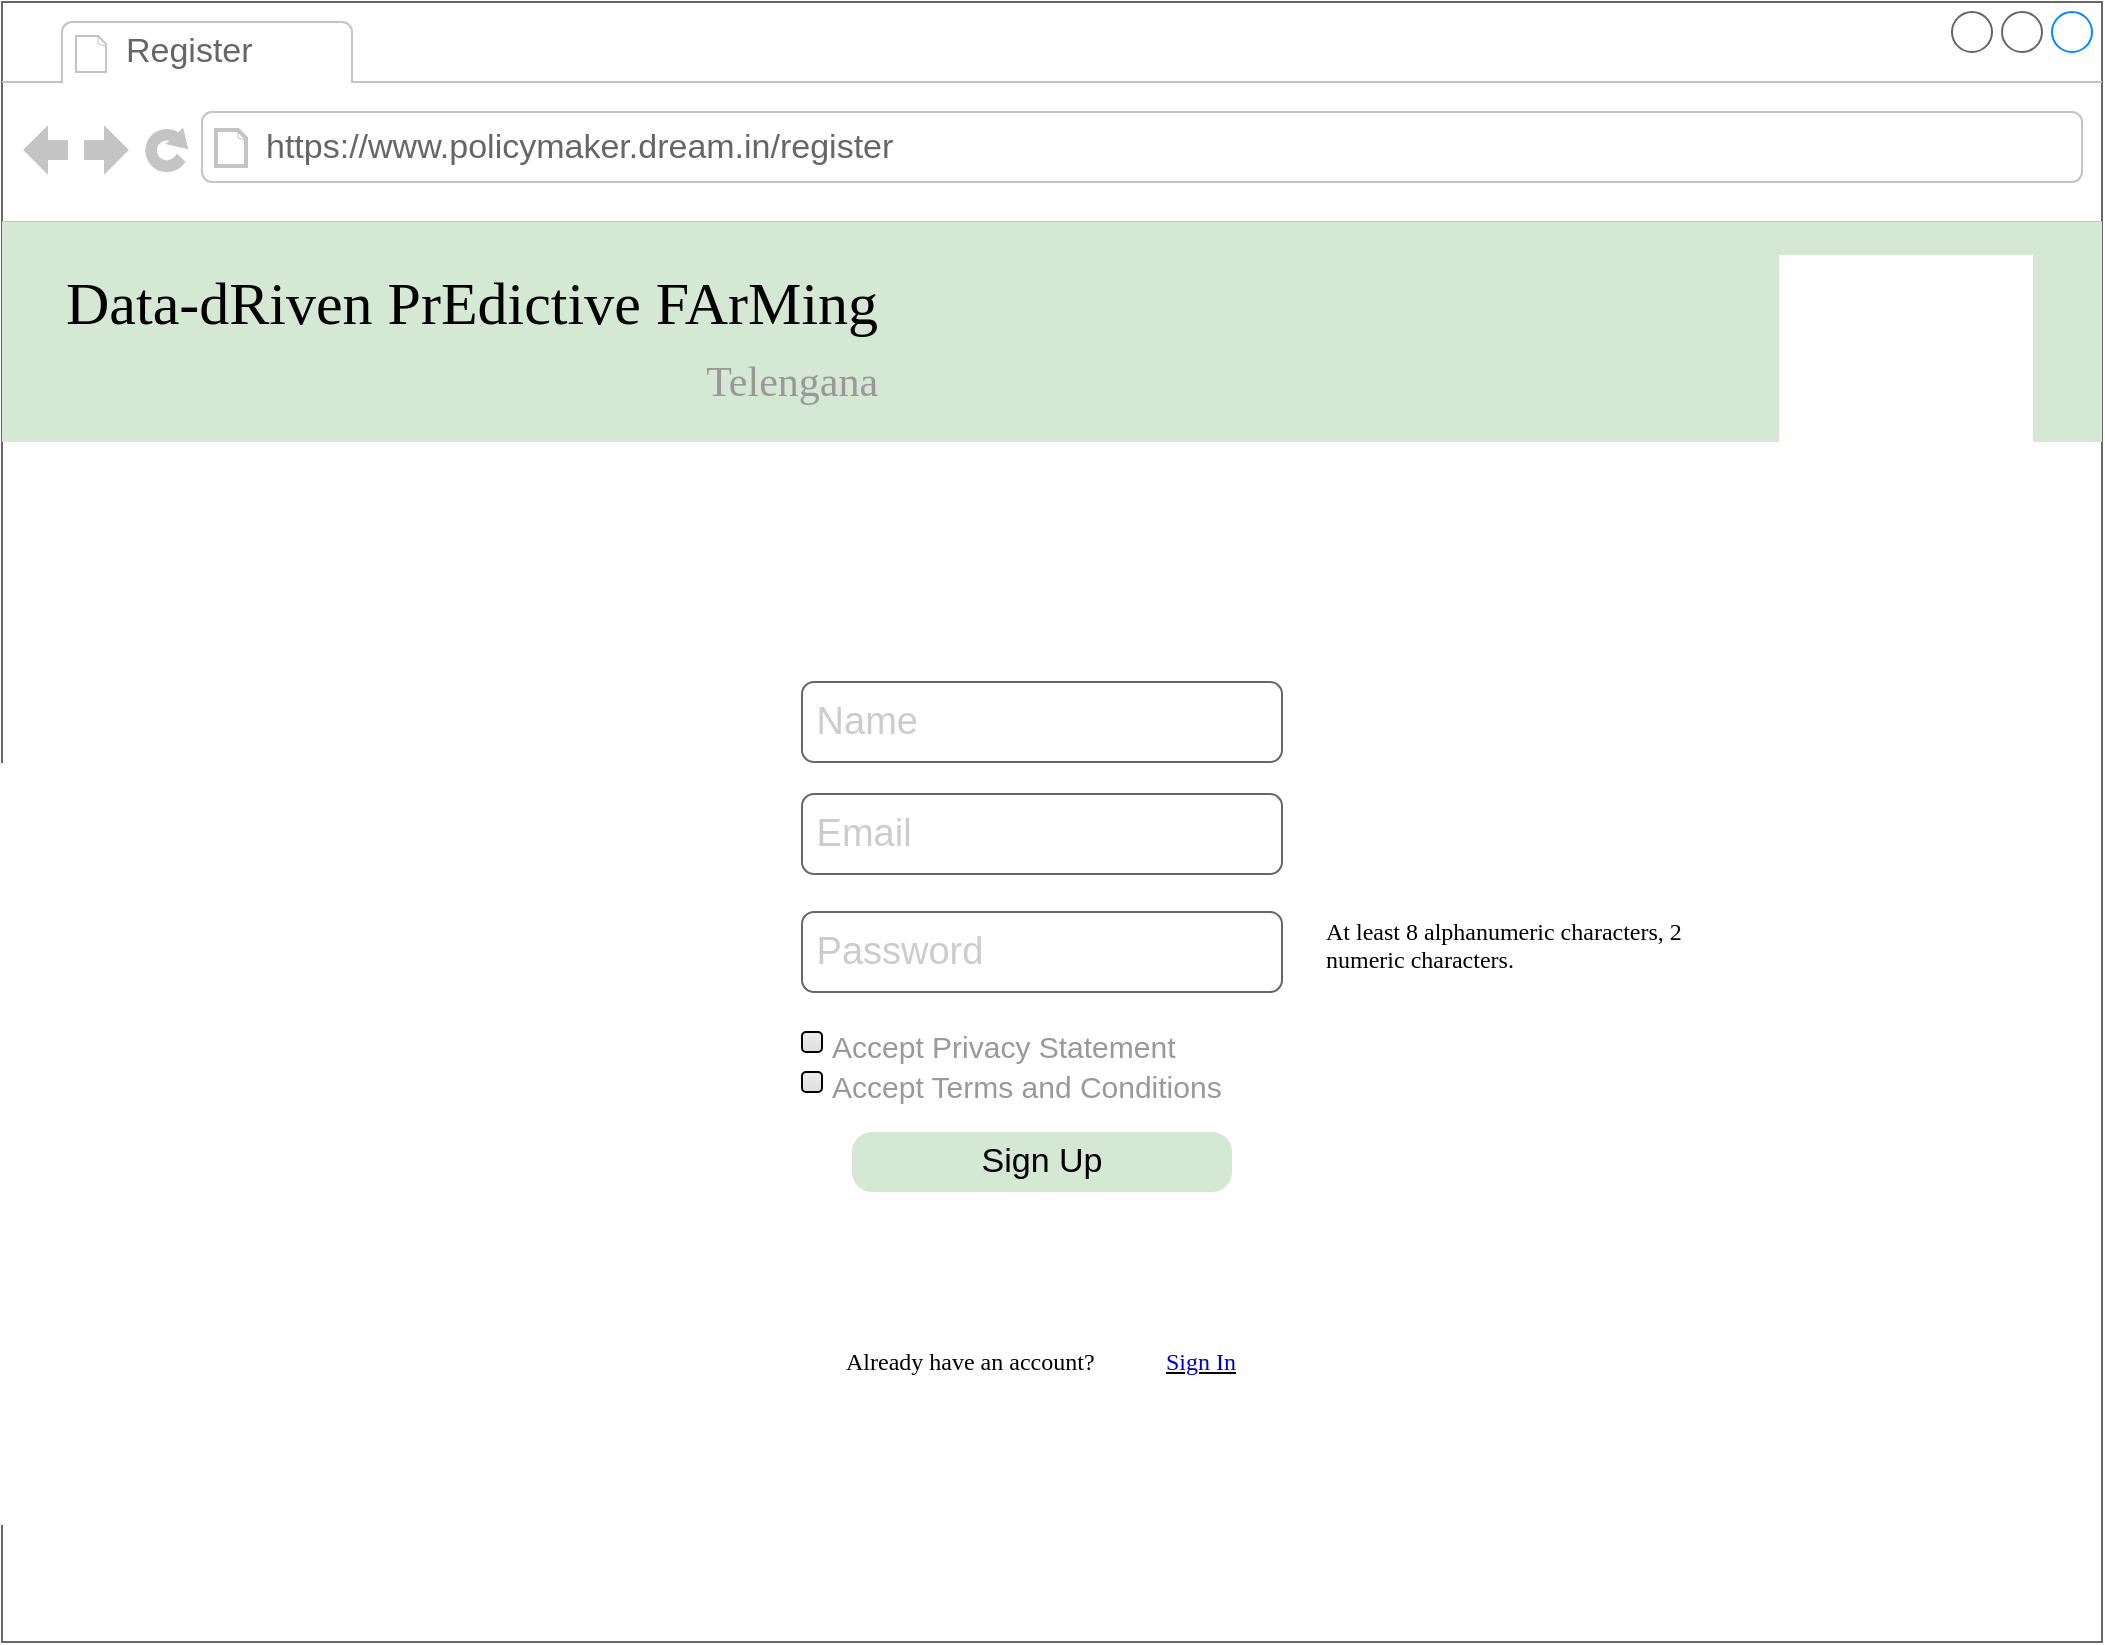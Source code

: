 <mxfile version="16.0.0" type="device" pages="3"><diagram name="register" id="ag2M4AuFdug-l2CrF-JV"><mxGraphModel dx="1577" dy="852" grid="1" gridSize="10" guides="1" tooltips="1" connect="1" arrows="1" fold="1" page="1" pageScale="1" pageWidth="1100" pageHeight="850" background="#ffffff" math="0" shadow="0"><root><mxCell id="NBqK1q27m73L2zQwtlXn-0"/><mxCell id="NBqK1q27m73L2zQwtlXn-1" parent="NBqK1q27m73L2zQwtlXn-0"/><mxCell id="NBqK1q27m73L2zQwtlXn-2" value="" style="strokeWidth=1;shadow=0;dashed=0;align=center;html=1;shape=mxgraph.mockup.containers.browserWindow;rSize=0;strokeColor=#666666;mainText=,;recursiveResize=0;rounded=0;labelBackgroundColor=none;fontFamily=Verdana;fontSize=12" vertex="1" parent="NBqK1q27m73L2zQwtlXn-1"><mxGeometry x="30" y="20" width="1050" height="820" as="geometry"/></mxCell><mxCell id="NBqK1q27m73L2zQwtlXn-3" value="Register" style="strokeWidth=1;shadow=0;dashed=0;align=center;html=1;shape=mxgraph.mockup.containers.anchor;fontSize=17;fontColor=#666666;align=left;" vertex="1" parent="NBqK1q27m73L2zQwtlXn-2"><mxGeometry x="60" y="12" width="110" height="26" as="geometry"/></mxCell><mxCell id="NBqK1q27m73L2zQwtlXn-4" value="https://www.policymaker.dream.in/register" style="strokeWidth=1;shadow=0;dashed=0;align=center;html=1;shape=mxgraph.mockup.containers.anchor;rSize=0;fontSize=17;fontColor=#666666;align=left;" vertex="1" parent="NBqK1q27m73L2zQwtlXn-2"><mxGeometry x="130" y="60" width="250" height="26" as="geometry"/></mxCell><mxCell id="NBqK1q27m73L2zQwtlXn-5" value="Sign Up" style="strokeWidth=1;shadow=0;dashed=0;align=center;html=1;shape=mxgraph.mockup.buttons.button;strokeColor=none;mainText=;buttonStyle=round;fontSize=17;fontStyle=0;fillColor=#d5e8d4;whiteSpace=wrap;rounded=0;labelBackgroundColor=none;" vertex="1" parent="NBqK1q27m73L2zQwtlXn-2"><mxGeometry x="425" y="565" width="190" height="30" as="geometry"/></mxCell><mxCell id="NBqK1q27m73L2zQwtlXn-6" value="&lt;font style=&quot;font-size: 19px&quot; color=&quot;#cccccc&quot;&gt;&amp;nbsp;Email&lt;/font&gt;" style="rounded=1;whiteSpace=wrap;html=1;fillColor=none;fontColor=#333333;strokeColor=#666666;align=left;" vertex="1" parent="NBqK1q27m73L2zQwtlXn-2"><mxGeometry x="400" y="396" width="240" height="40" as="geometry"/></mxCell><mxCell id="NBqK1q27m73L2zQwtlXn-7" value="&lt;font style=&quot;font-size: 19px&quot; color=&quot;#cccccc&quot;&gt;&amp;nbsp;Password&lt;/font&gt;" style="rounded=1;whiteSpace=wrap;html=1;fillColor=none;fontColor=#333333;strokeColor=#666666;align=left;" vertex="1" parent="NBqK1q27m73L2zQwtlXn-2"><mxGeometry x="400" y="455" width="240" height="40" as="geometry"/></mxCell><mxCell id="NBqK1q27m73L2zQwtlXn-8" value="Already have an account?" style="text;html=1;points=[];align=left;verticalAlign=top;spacingTop=-4;fontSize=12;fontFamily=Verdana;whiteSpace=wrap;" vertex="1" parent="NBqK1q27m73L2zQwtlXn-2"><mxGeometry x="420" y="670" width="160" height="20" as="geometry"/></mxCell><mxCell id="NBqK1q27m73L2zQwtlXn-9" value="&lt;u&gt;&lt;font color=&quot;#0000cc&quot;&gt;Sign In&lt;/font&gt;&lt;/u&gt;" style="text;html=1;points=[];align=left;verticalAlign=top;spacingTop=-4;fontSize=12;fontFamily=Verdana;whiteSpace=wrap;" vertex="1" parent="NBqK1q27m73L2zQwtlXn-2"><mxGeometry x="580" y="670" width="160" height="20" as="geometry"/></mxCell><mxCell id="NBqK1q27m73L2zQwtlXn-10" value="" style="rounded=0;whiteSpace=wrap;html=1;fontSize=21;fillColor=#d5e8d4;strokeColor=none;" vertex="1" parent="NBqK1q27m73L2zQwtlXn-2"><mxGeometry y="110" width="1050" height="110" as="geometry"/></mxCell><mxCell id="NBqK1q27m73L2zQwtlXn-11" value="Data-dRiven PrEdictive FArMing&lt;br&gt;&lt;div style=&quot;text-align: right&quot;&gt;&lt;font style=&quot;font-size: 21px&quot; color=&quot;#999999&quot;&gt;Telengana&lt;/font&gt;&lt;/div&gt;" style="text;html=1;points=[];align=left;verticalAlign=top;spacingTop=-4;fontSize=30;fontFamily=Verdana" vertex="1" parent="NBqK1q27m73L2zQwtlXn-2"><mxGeometry x="30" y="130" width="480" height="50" as="geometry"/></mxCell><mxCell id="JqfAiYCpXnBxCOpRz1VP-0" value="&lt;font style=&quot;font-size: 19px&quot; color=&quot;#cccccc&quot;&gt;&amp;nbsp;Name&lt;/font&gt;" style="rounded=1;whiteSpace=wrap;html=1;fillColor=none;fontColor=#333333;strokeColor=#666666;align=left;" vertex="1" parent="NBqK1q27m73L2zQwtlXn-2"><mxGeometry x="400" y="340" width="240" height="40" as="geometry"/></mxCell><mxCell id="gg7EY0aBaf_3yl4gus6k-0" value="At least 8 alphanumeric characters, 2 numeric characters." style="text;html=1;points=[];align=left;verticalAlign=top;spacingTop=-4;fontSize=12;fontFamily=Verdana;whiteSpace=wrap;" vertex="1" parent="NBqK1q27m73L2zQwtlXn-2"><mxGeometry x="660" y="455" width="220" height="40" as="geometry"/></mxCell><mxCell id="HnztFgkGzVxViQev_4b0-1" value="&lt;font style=&quot;font-size: 15px&quot; color=&quot;#999999&quot;&gt;Accept Terms and Conditions&lt;/font&gt;" style="html=1;shadow=0;dashed=0;shape=mxgraph.bootstrap.checkbox2;labelPosition=right;verticalLabelPosition=middle;align=left;verticalAlign=middle;gradientColor=#DEDEDE;fillColor=#EDEDED;checked=0;spacing=5;fontColor=#6C767D;checkedFill=#0085FC;checkedStroke=#ffffff;sketch=0;fontSize=21;" vertex="1" parent="NBqK1q27m73L2zQwtlXn-2"><mxGeometry x="400" y="535" width="10" height="10" as="geometry"/></mxCell><mxCell id="HnztFgkGzVxViQev_4b0-3" value="&lt;span style=&quot;font-size: 15px&quot;&gt;&lt;font color=&quot;#999999&quot;&gt;Accept Privacy Statement&lt;/font&gt;&lt;/span&gt;" style="html=1;shadow=0;dashed=0;shape=mxgraph.bootstrap.checkbox2;labelPosition=right;verticalLabelPosition=middle;align=left;verticalAlign=middle;gradientColor=#DEDEDE;fillColor=#EDEDED;checked=0;spacing=5;fontColor=#6C767D;checkedFill=#0085FC;checkedStroke=#ffffff;sketch=0;fontSize=21;" vertex="1" parent="NBqK1q27m73L2zQwtlXn-2"><mxGeometry x="400" y="515" width="10" height="10" as="geometry"/></mxCell></root></mxGraphModel></diagram><diagram name="login" id="bBtPithuGJvf-bLmKpR9"><mxGraphModel dx="1720" dy="929" grid="1" gridSize="10" guides="1" tooltips="1" connect="1" arrows="1" fold="1" page="1" pageScale="1" pageWidth="1100" pageHeight="850" background="#ffffff" math="0" shadow="0"><root><mxCell id="IIv4aoGruXzVyJvrTSg5-0"/><mxCell id="IIv4aoGruXzVyJvrTSg5-1" parent="IIv4aoGruXzVyJvrTSg5-0"/><mxCell id="IIv4aoGruXzVyJvrTSg5-2" value="" style="strokeWidth=1;shadow=0;dashed=0;align=center;html=1;shape=mxgraph.mockup.containers.browserWindow;rSize=0;strokeColor=#666666;mainText=,;recursiveResize=0;rounded=0;labelBackgroundColor=none;fontFamily=Verdana;fontSize=12" vertex="1" parent="IIv4aoGruXzVyJvrTSg5-1"><mxGeometry x="30" y="20" width="1050" height="820" as="geometry"/></mxCell><mxCell id="IIv4aoGruXzVyJvrTSg5-3" value="Login" style="strokeWidth=1;shadow=0;dashed=0;align=center;html=1;shape=mxgraph.mockup.containers.anchor;fontSize=17;fontColor=#666666;align=left;" vertex="1" parent="IIv4aoGruXzVyJvrTSg5-2"><mxGeometry x="60" y="12" width="110" height="26" as="geometry"/></mxCell><mxCell id="IIv4aoGruXzVyJvrTSg5-4" value="https://www.policymaker.dream.in/login" style="strokeWidth=1;shadow=0;dashed=0;align=center;html=1;shape=mxgraph.mockup.containers.anchor;rSize=0;fontSize=17;fontColor=#666666;align=left;" vertex="1" parent="IIv4aoGruXzVyJvrTSg5-2"><mxGeometry x="130" y="60" width="250" height="26" as="geometry"/></mxCell><mxCell id="IIv4aoGruXzVyJvrTSg5-18" value="Sign In" style="strokeWidth=1;shadow=0;dashed=0;align=center;html=1;shape=mxgraph.mockup.buttons.button;strokeColor=none;mainText=;buttonStyle=round;fontSize=17;fontStyle=0;fillColor=#d5e8d4;whiteSpace=wrap;rounded=0;labelBackgroundColor=none;" vertex="1" parent="IIv4aoGruXzVyJvrTSg5-2"><mxGeometry x="425" y="480" width="190" height="30" as="geometry"/></mxCell><mxCell id="oXUL8q1n8pQzmbFwrE-W-0" value="&lt;font style=&quot;font-size: 19px&quot; color=&quot;#cccccc&quot;&gt;&amp;nbsp;Email&lt;/font&gt;" style="rounded=1;whiteSpace=wrap;html=1;fillColor=none;fontColor=#333333;strokeColor=#666666;align=left;" vertex="1" parent="IIv4aoGruXzVyJvrTSg5-2"><mxGeometry x="400" y="360" width="240" height="40" as="geometry"/></mxCell><mxCell id="oXUL8q1n8pQzmbFwrE-W-6" value="&lt;font style=&quot;font-size: 19px&quot; color=&quot;#cccccc&quot;&gt;&amp;nbsp;Password&lt;/font&gt;" style="rounded=1;whiteSpace=wrap;html=1;fillColor=none;fontColor=#333333;strokeColor=#666666;align=left;" vertex="1" parent="IIv4aoGruXzVyJvrTSg5-2"><mxGeometry x="400" y="420" width="240" height="40" as="geometry"/></mxCell><mxCell id="3ReOYcK-w9QPP8YMfjpF-0" value="Don't have an account?" style="text;html=1;points=[];align=left;verticalAlign=top;spacingTop=-4;fontSize=12;fontFamily=Verdana;whiteSpace=wrap;" vertex="1" parent="IIv4aoGruXzVyJvrTSg5-2"><mxGeometry x="420" y="540" width="160" height="20" as="geometry"/></mxCell><mxCell id="3ReOYcK-w9QPP8YMfjpF-1" value="&lt;u&gt;&lt;font color=&quot;#0000cc&quot;&gt;Sign Up&lt;/font&gt;&lt;/u&gt;" style="text;html=1;points=[];align=left;verticalAlign=top;spacingTop=-4;fontSize=12;fontFamily=Verdana;whiteSpace=wrap;" vertex="1" parent="IIv4aoGruXzVyJvrTSg5-2"><mxGeometry x="570" y="540" width="160" height="20" as="geometry"/></mxCell><mxCell id="nXur35glb-4Jg_EK4uEv-0" value="" style="group" vertex="1" connectable="0" parent="IIv4aoGruXzVyJvrTSg5-2"><mxGeometry y="110" width="1050" height="110" as="geometry"/></mxCell><mxCell id="090bo5nz6eRDufDToz3D-0" value="" style="rounded=0;whiteSpace=wrap;html=1;fontSize=21;fillColor=#d5e8d4;strokeColor=none;" vertex="1" parent="nXur35glb-4Jg_EK4uEv-0"><mxGeometry width="1050" height="110" as="geometry"/></mxCell><mxCell id="WP676Q9nCIn-qDuy5qDM-0" value="Data-dRiven PrEdictive FArMing&lt;br&gt;&lt;div style=&quot;text-align: right&quot;&gt;&lt;font style=&quot;font-size: 21px&quot; color=&quot;#999999&quot;&gt;Telengana&lt;/font&gt;&lt;/div&gt;" style="text;html=1;points=[];align=left;verticalAlign=top;spacingTop=-4;fontSize=30;fontFamily=Verdana" vertex="1" parent="nXur35glb-4Jg_EK4uEv-0"><mxGeometry x="30" y="20" width="480" height="70" as="geometry"/></mxCell></root></mxGraphModel></diagram><diagram name="home" id="2cc2dc42-3aac-f2a9-1cec-7a8b7cbee084"><mxGraphModel dx="1892" dy="1022" grid="1" gridSize="10" guides="1" tooltips="1" connect="1" arrows="1" fold="1" page="1" pageScale="1" pageWidth="1100" pageHeight="850" background="#ffffff" math="0" shadow="0"><root><mxCell id="0"/><mxCell id="1" parent="0"/><mxCell id="7026571954dc6520-1" value="" style="strokeWidth=1;shadow=0;dashed=0;align=center;html=1;shape=mxgraph.mockup.containers.browserWindow;rSize=0;strokeColor=#666666;mainText=,;recursiveResize=0;rounded=0;labelBackgroundColor=none;fontFamily=Verdana;fontSize=12" parent="1" vertex="1"><mxGeometry x="30" y="20" width="1050" height="820" as="geometry"/></mxCell><mxCell id="7026571954dc6520-2" value="Home" style="strokeWidth=1;shadow=0;dashed=0;align=center;html=1;shape=mxgraph.mockup.containers.anchor;fontSize=17;fontColor=#666666;align=left;" parent="7026571954dc6520-1" vertex="1"><mxGeometry x="60" y="12" width="110" height="26" as="geometry"/></mxCell><mxCell id="7026571954dc6520-3" value="https://www.policymaker.dream.in/" style="strokeWidth=1;shadow=0;dashed=0;align=center;html=1;shape=mxgraph.mockup.containers.anchor;rSize=0;fontSize=17;fontColor=#666666;align=left;" parent="7026571954dc6520-1" vertex="1"><mxGeometry x="130" y="60" width="250" height="26" as="geometry"/></mxCell><mxCell id="e9pGSHNJubIIzOJbuVGu-2" value="" style="shape=image;verticalLabelPosition=bottom;labelBackgroundColor=#ffffff;verticalAlign=top;aspect=fixed;imageAspect=0;image=https://www.tsdps.telangana.gov.in/tg1.jpg;" vertex="1" parent="7026571954dc6520-1"><mxGeometry x="110" y="290" width="551.69" height="470" as="geometry"/></mxCell><mxCell id="e9pGSHNJubIIzOJbuVGu-3" value="" style="html=1;shadow=0;dashed=0;shape=mxgraph.bootstrap.rrect;rSize=5;fillColor=#ffffff;strokeColor=#999999;fontSize=15;fontColor=#999999;" vertex="1" parent="7026571954dc6520-1"><mxGeometry x="730" y="325" width="210" height="400" as="geometry"/></mxCell><mxCell id="e9pGSHNJubIIzOJbuVGu-4" value="Agronomist" style="fillColor=none;strokeColor=none;align=left;spacing=20;fontSize=16;fontColor=#757E85;fontStyle=1;" vertex="1" parent="e9pGSHNJubIIzOJbuVGu-3"><mxGeometry width="140" height="30" relative="1" as="geometry"><mxPoint y="25" as="offset"/></mxGeometry></mxCell><mxCell id="e9pGSHNJubIIzOJbuVGu-5" value="Dr. Ananata Vashisth" style="fillColor=none;strokeColor=none;align=left;spacing=20;fontSize=14;fontColor=#999999;fontStyle=4" vertex="1" parent="e9pGSHNJubIIzOJbuVGu-3"><mxGeometry width="140" height="30" relative="1" as="geometry"><mxPoint y="310" as="offset"/></mxGeometry></mxCell><mxCell id="e9pGSHNJubIIzOJbuVGu-6" value="Dr. P. Krishnan" style="fillColor=none;strokeColor=none;align=left;spacing=20;fontSize=14;fontColor=#999999;fontStyle=4" vertex="1" parent="e9pGSHNJubIIzOJbuVGu-3"><mxGeometry width="140" height="30" relative="1" as="geometry"><mxPoint y="70" as="offset"/></mxGeometry></mxCell><mxCell id="e9pGSHNJubIIzOJbuVGu-7" value="Dr. Subhash Chander" style="fillColor=none;strokeColor=none;align=left;spacing=20;fontSize=14;fontColor=#999999;fontStyle=4" vertex="1" parent="e9pGSHNJubIIzOJbuVGu-3"><mxGeometry y="100" width="79.459" height="30" as="geometry"/></mxCell><mxCell id="e9pGSHNJubIIzOJbuVGu-8" value="Dr. J.P.S. Dabas" style="fillColor=none;strokeColor=none;align=left;spacing=20;fontSize=14;fontColor=#999999;fontStyle=4" vertex="1" parent="e9pGSHNJubIIzOJbuVGu-3"><mxGeometry y="130" width="79.459" height="30" as="geometry"/></mxCell><mxCell id="e9pGSHNJubIIzOJbuVGu-9" value="Dr. B.S.Tomar" style="fillColor=none;strokeColor=none;align=left;spacing=20;fontSize=14;fontColor=#999999;fontStyle=4" vertex="1" parent="e9pGSHNJubIIzOJbuVGu-3"><mxGeometry y="160" width="79.459" height="30" as="geometry"/></mxCell><mxCell id="e9pGSHNJubIIzOJbuVGu-10" value="Dr. P. Krishnan" style="fillColor=none;strokeColor=none;align=left;spacing=20;fontSize=14;fontColor=#999999;fontStyle=4" vertex="1" parent="e9pGSHNJubIIzOJbuVGu-3"><mxGeometry y="190" width="79.459" height="30" as="geometry"/></mxCell><mxCell id="e9pGSHNJubIIzOJbuVGu-11" value="Dr. Dinesh Kumar" style="fillColor=none;strokeColor=none;align=left;spacing=20;fontSize=14;fontColor=#999999;fontStyle=4" vertex="1" parent="e9pGSHNJubIIzOJbuVGu-3"><mxGeometry y="220" width="79.459" height="30" as="geometry"/></mxCell><mxCell id="e9pGSHNJubIIzOJbuVGu-12" value="Dr. Deb Kumar Das" style="fillColor=none;strokeColor=none;align=left;spacing=20;fontSize=14;fontColor=#999999;fontStyle=4" vertex="1" parent="e9pGSHNJubIIzOJbuVGu-3"><mxGeometry y="250" width="79.459" height="30" as="geometry"/></mxCell><mxCell id="e9pGSHNJubIIzOJbuVGu-13" value="Dr. P. Sinha" style="fillColor=none;strokeColor=none;align=left;spacing=20;fontSize=14;fontColor=#999999;fontStyle=4" vertex="1" parent="e9pGSHNJubIIzOJbuVGu-3"><mxGeometry y="280" width="79.459" height="30" as="geometry"/></mxCell><mxCell id="5_vdxHlAYKgv55mPgP0Q-1" value="" style="group" vertex="1" connectable="0" parent="1"><mxGeometry x="30" y="130" width="1050" height="110" as="geometry"/></mxCell><mxCell id="5_vdxHlAYKgv55mPgP0Q-2" value="" style="rounded=0;whiteSpace=wrap;html=1;fontSize=21;fillColor=#d5e8d4;strokeColor=none;" vertex="1" parent="5_vdxHlAYKgv55mPgP0Q-1"><mxGeometry width="1050" height="110" as="geometry"/></mxCell><mxCell id="5_vdxHlAYKgv55mPgP0Q-3" value="Data-dRiven PrEdictive FArMing&lt;br&gt;&lt;div style=&quot;text-align: right&quot;&gt;&lt;font style=&quot;font-size: 21px&quot; color=&quot;#999999&quot;&gt;Telengana&lt;/font&gt;&lt;/div&gt;" style="text;html=1;points=[];align=left;verticalAlign=top;spacingTop=-4;fontSize=30;fontFamily=Verdana" vertex="1" parent="5_vdxHlAYKgv55mPgP0Q-1"><mxGeometry x="30" y="20" width="480" height="70" as="geometry"/></mxCell><mxCell id="WpakP2033rpqQdVr8F-i-1" value="Home" style="fillColor=none;strokeColor=none;fontSize=14;fontColor=#0085FC;" vertex="1" parent="5_vdxHlAYKgv55mPgP0Q-1"><mxGeometry x="590" y="40" width="80" height="30" as="geometry"/></mxCell></root></mxGraphModel></diagram></mxfile>